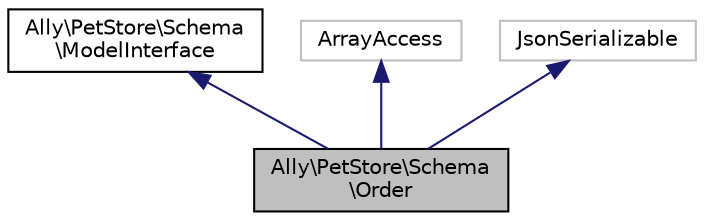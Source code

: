 digraph "Ally\PetStore\Schema\Order"
{
 // INTERACTIVE_SVG=YES
  edge [fontname="Helvetica",fontsize="10",labelfontname="Helvetica",labelfontsize="10"];
  node [fontname="Helvetica",fontsize="10",shape=record];
  Node4 [label="Ally\\PetStore\\Schema\l\\Order",height=0.2,width=0.4,color="black", fillcolor="grey75", style="filled", fontcolor="black"];
  Node5 -> Node4 [dir="back",color="midnightblue",fontsize="10",style="solid",fontname="Helvetica"];
  Node5 [label="Ally\\PetStore\\Schema\l\\ModelInterface",height=0.2,width=0.4,color="black", fillcolor="white", style="filled",URL="$d1/da9/interface_ally_1_1_pet_store_1_1_schema_1_1_model_interface.html"];
  Node6 -> Node4 [dir="back",color="midnightblue",fontsize="10",style="solid",fontname="Helvetica"];
  Node6 [label="ArrayAccess",height=0.2,width=0.4,color="grey75", fillcolor="white", style="filled"];
  Node7 -> Node4 [dir="back",color="midnightblue",fontsize="10",style="solid",fontname="Helvetica"];
  Node7 [label="JsonSerializable",height=0.2,width=0.4,color="grey75", fillcolor="white", style="filled"];
}
